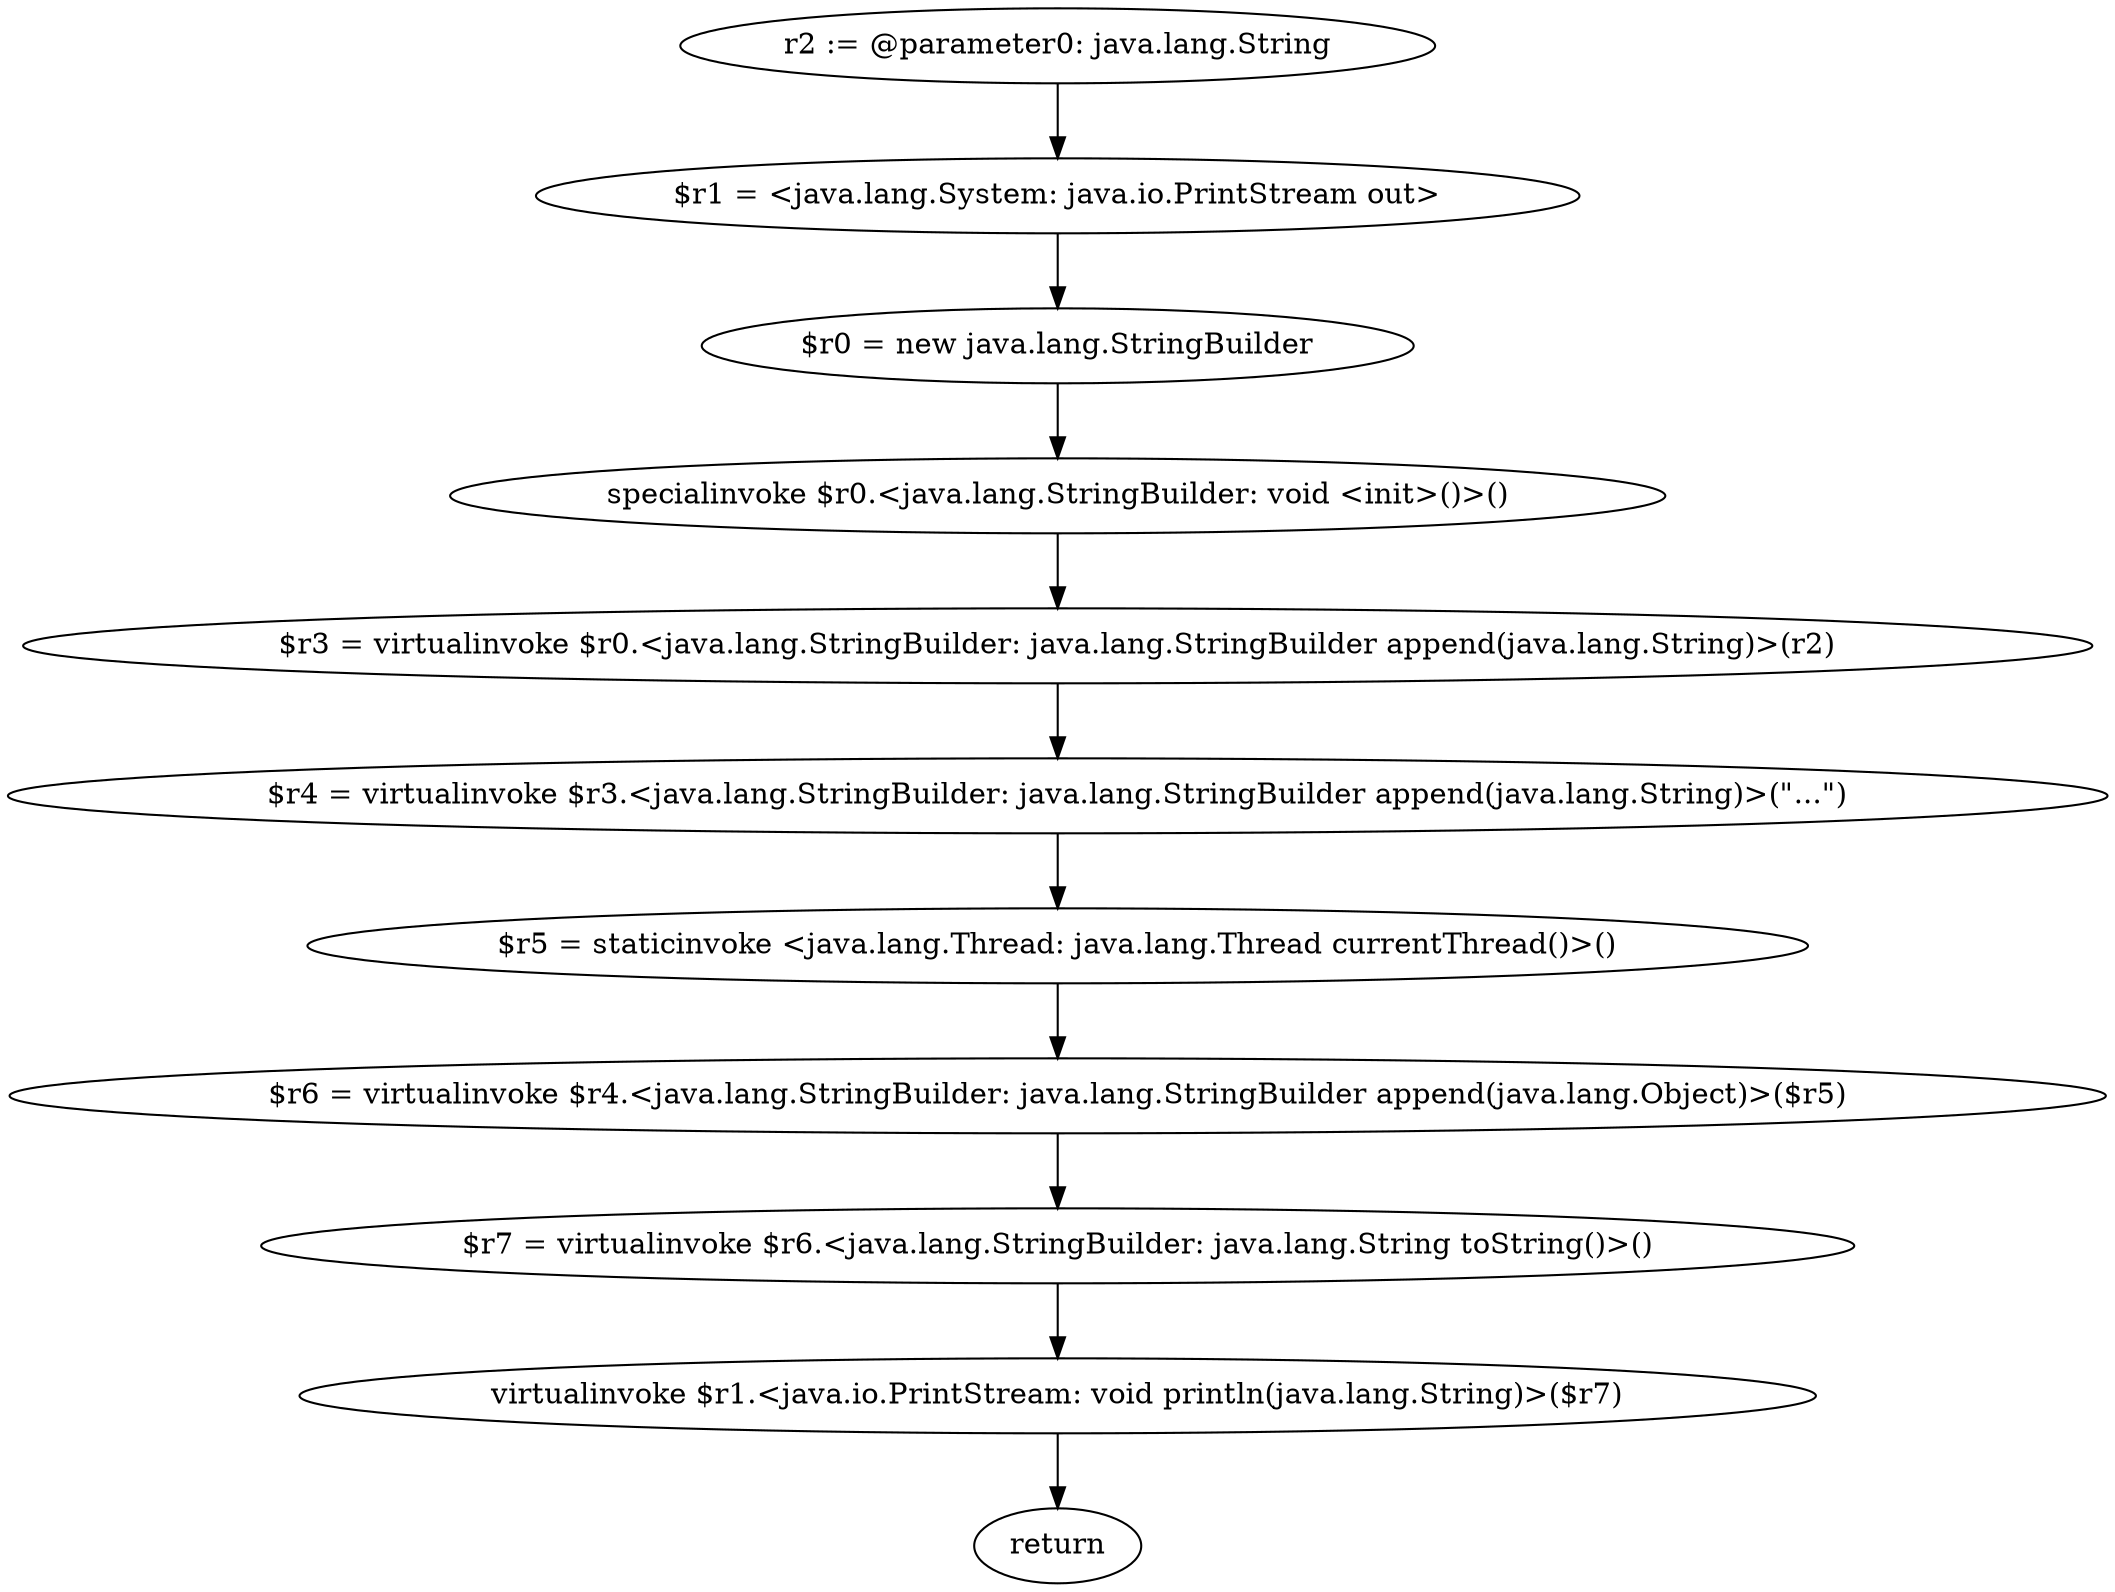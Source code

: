digraph "unitGraph" {
    "r2 := @parameter0: java.lang.String"
    "$r1 = <java.lang.System: java.io.PrintStream out>"
    "$r0 = new java.lang.StringBuilder"
    "specialinvoke $r0.<java.lang.StringBuilder: void <init>()>()"
    "$r3 = virtualinvoke $r0.<java.lang.StringBuilder: java.lang.StringBuilder append(java.lang.String)>(r2)"
    "$r4 = virtualinvoke $r3.<java.lang.StringBuilder: java.lang.StringBuilder append(java.lang.String)>(\"...\")"
    "$r5 = staticinvoke <java.lang.Thread: java.lang.Thread currentThread()>()"
    "$r6 = virtualinvoke $r4.<java.lang.StringBuilder: java.lang.StringBuilder append(java.lang.Object)>($r5)"
    "$r7 = virtualinvoke $r6.<java.lang.StringBuilder: java.lang.String toString()>()"
    "virtualinvoke $r1.<java.io.PrintStream: void println(java.lang.String)>($r7)"
    "return"
    "r2 := @parameter0: java.lang.String"->"$r1 = <java.lang.System: java.io.PrintStream out>";
    "$r1 = <java.lang.System: java.io.PrintStream out>"->"$r0 = new java.lang.StringBuilder";
    "$r0 = new java.lang.StringBuilder"->"specialinvoke $r0.<java.lang.StringBuilder: void <init>()>()";
    "specialinvoke $r0.<java.lang.StringBuilder: void <init>()>()"->"$r3 = virtualinvoke $r0.<java.lang.StringBuilder: java.lang.StringBuilder append(java.lang.String)>(r2)";
    "$r3 = virtualinvoke $r0.<java.lang.StringBuilder: java.lang.StringBuilder append(java.lang.String)>(r2)"->"$r4 = virtualinvoke $r3.<java.lang.StringBuilder: java.lang.StringBuilder append(java.lang.String)>(\"...\")";
    "$r4 = virtualinvoke $r3.<java.lang.StringBuilder: java.lang.StringBuilder append(java.lang.String)>(\"...\")"->"$r5 = staticinvoke <java.lang.Thread: java.lang.Thread currentThread()>()";
    "$r5 = staticinvoke <java.lang.Thread: java.lang.Thread currentThread()>()"->"$r6 = virtualinvoke $r4.<java.lang.StringBuilder: java.lang.StringBuilder append(java.lang.Object)>($r5)";
    "$r6 = virtualinvoke $r4.<java.lang.StringBuilder: java.lang.StringBuilder append(java.lang.Object)>($r5)"->"$r7 = virtualinvoke $r6.<java.lang.StringBuilder: java.lang.String toString()>()";
    "$r7 = virtualinvoke $r6.<java.lang.StringBuilder: java.lang.String toString()>()"->"virtualinvoke $r1.<java.io.PrintStream: void println(java.lang.String)>($r7)";
    "virtualinvoke $r1.<java.io.PrintStream: void println(java.lang.String)>($r7)"->"return";
}
